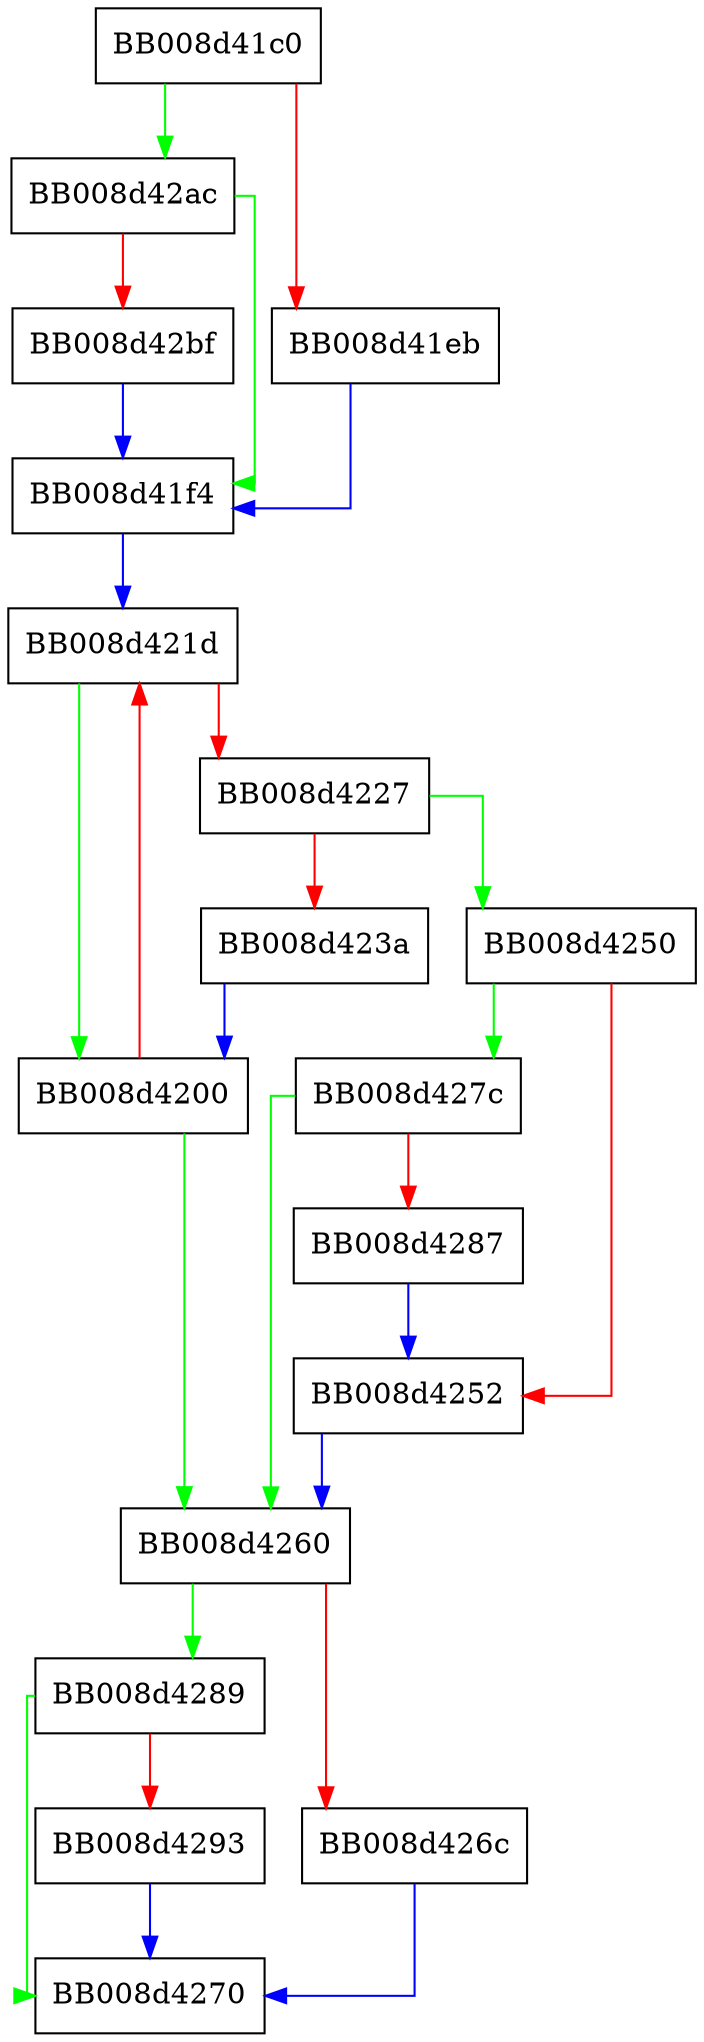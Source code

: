 digraph readdir {
  node [shape="box"];
  graph [splines=ortho];
  BB008d41c0 -> BB008d42ac [color="green"];
  BB008d41c0 -> BB008d41eb [color="red"];
  BB008d41eb -> BB008d41f4 [color="blue"];
  BB008d41f4 -> BB008d421d [color="blue"];
  BB008d4200 -> BB008d4260 [color="green"];
  BB008d4200 -> BB008d421d [color="red"];
  BB008d421d -> BB008d4200 [color="green"];
  BB008d421d -> BB008d4227 [color="red"];
  BB008d4227 -> BB008d4250 [color="green"];
  BB008d4227 -> BB008d423a [color="red"];
  BB008d423a -> BB008d4200 [color="blue"];
  BB008d4250 -> BB008d427c [color="green"];
  BB008d4250 -> BB008d4252 [color="red"];
  BB008d4252 -> BB008d4260 [color="blue"];
  BB008d4260 -> BB008d4289 [color="green"];
  BB008d4260 -> BB008d426c [color="red"];
  BB008d426c -> BB008d4270 [color="blue"];
  BB008d427c -> BB008d4260 [color="green"];
  BB008d427c -> BB008d4287 [color="red"];
  BB008d4287 -> BB008d4252 [color="blue"];
  BB008d4289 -> BB008d4270 [color="green"];
  BB008d4289 -> BB008d4293 [color="red"];
  BB008d4293 -> BB008d4270 [color="blue"];
  BB008d42ac -> BB008d41f4 [color="green"];
  BB008d42ac -> BB008d42bf [color="red"];
  BB008d42bf -> BB008d41f4 [color="blue"];
}